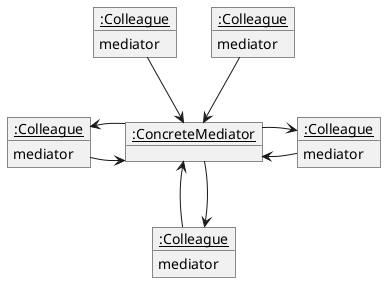 ﻿@startuml
skinparam style strictuml
skinparam backgroundColor transparent
skinparam defaultFontName Arial
skinparam noteFontName Courier New
skinparam packageStyle rect

hide empty methods
object ":Colleague" as c1 {
 mediator
}
object ":Colleague" as c2 {
 mediator
}
object ":Colleague" as c3 {
 mediator
}
object ":Colleague" as c4 {
 mediator
}
object ":Colleague" as c5 {
 mediator
}
object ":ConcreteMediator" as m {
 
}
c1 -d-> m
c2 -d-> m
c3 -left-> m
m -right-> c3
c4 -right-> m
m -left-> c4
c5 -u-> m
m -d-> c5

@enduml